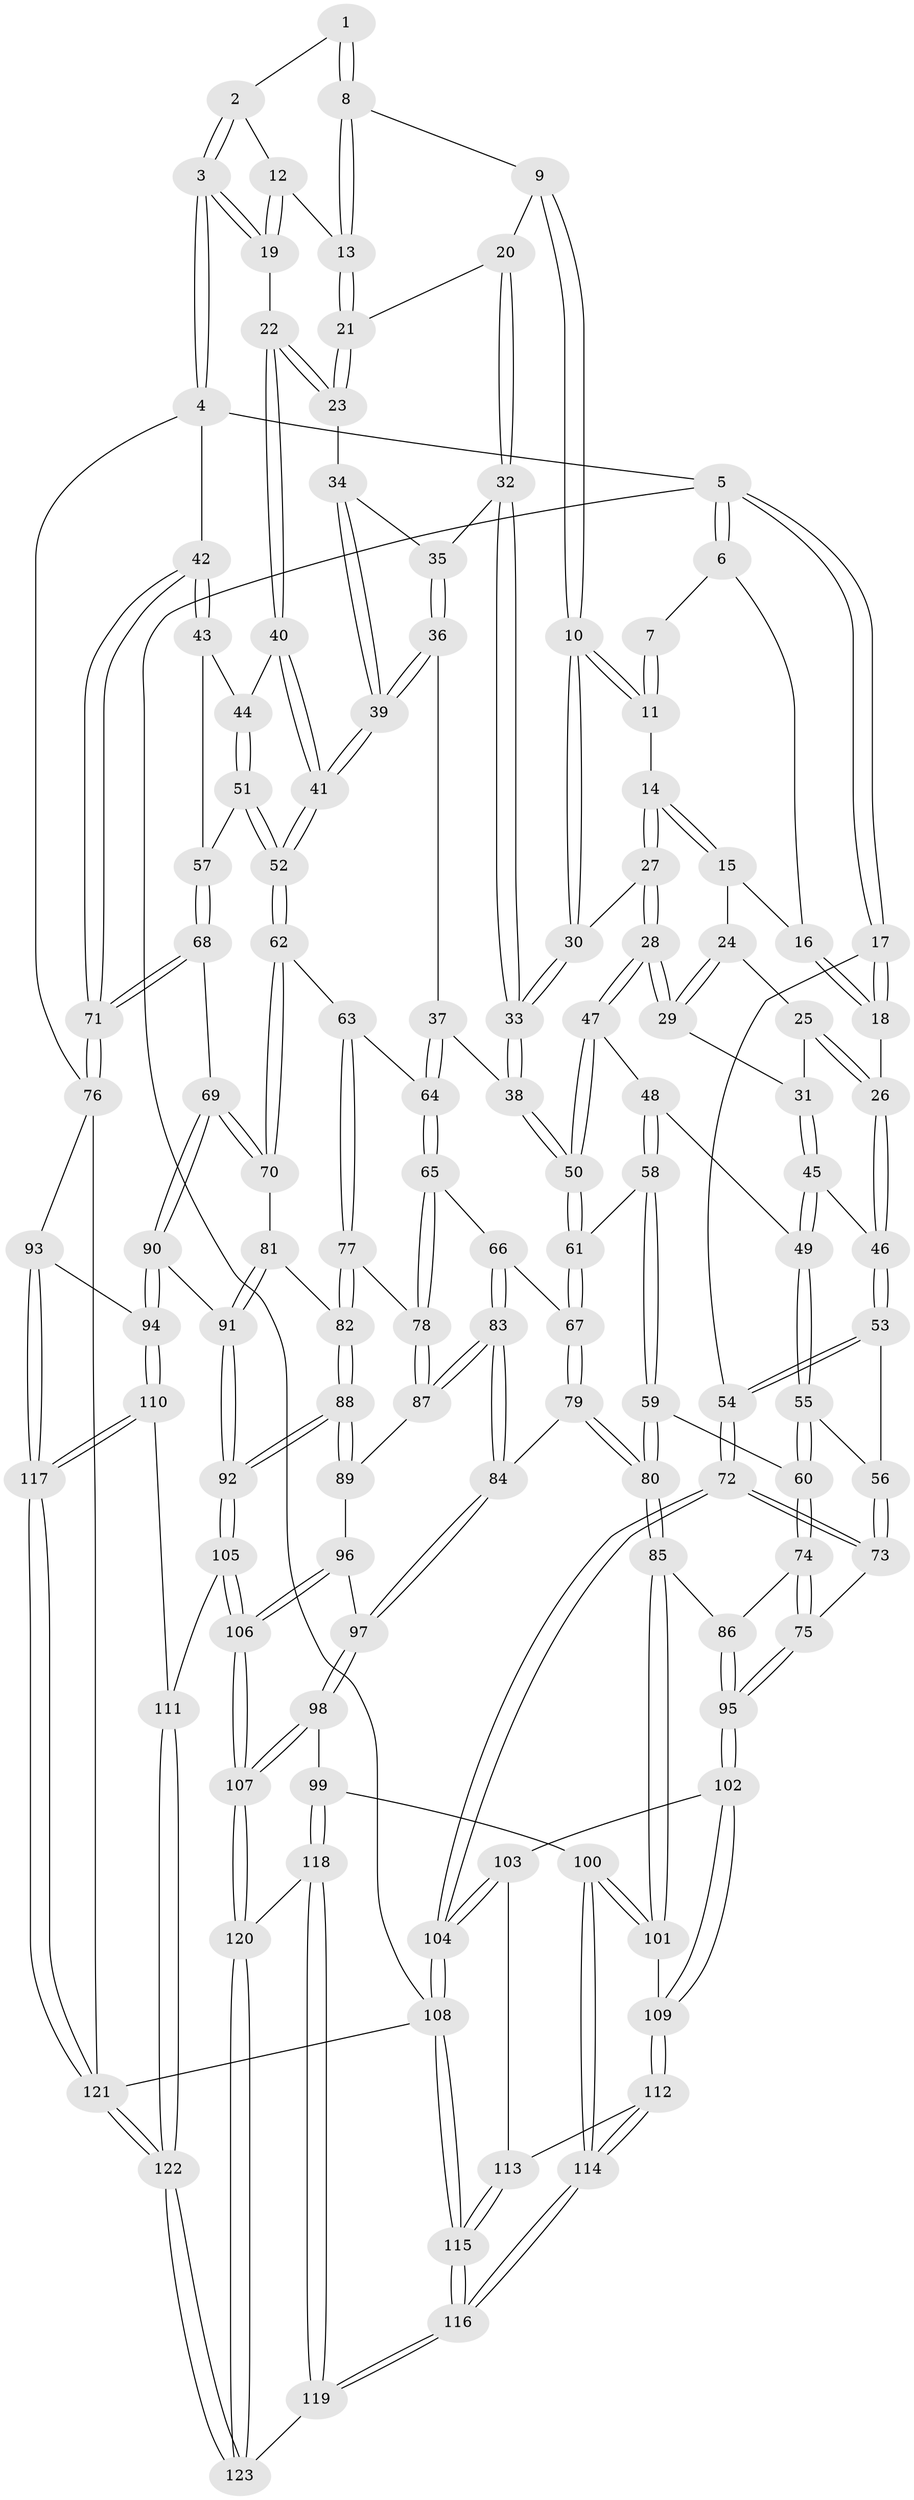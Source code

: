 // coarse degree distribution, {3: 0.10526315789473684, 4: 0.4605263157894737, 6: 0.11842105263157894, 5: 0.3026315789473684, 7: 0.013157894736842105}
// Generated by graph-tools (version 1.1) at 2025/52/02/27/25 19:52:36]
// undirected, 123 vertices, 304 edges
graph export_dot {
graph [start="1"]
  node [color=gray90,style=filled];
  1 [pos="+0.5777013421021429+0"];
  2 [pos="+0.6852542626560293+0"];
  3 [pos="+1+0"];
  4 [pos="+1+0"];
  5 [pos="+0+0"];
  6 [pos="+0.23731536931776695+0"];
  7 [pos="+0.5149719978641142+0"];
  8 [pos="+0.5822384701646219+0"];
  9 [pos="+0.5831037035486787+0"];
  10 [pos="+0.49287308312713335+0.13153812390744396"];
  11 [pos="+0.4539292830879745+0.04612851818008811"];
  12 [pos="+0.7187474206090174+0.015679034528894038"];
  13 [pos="+0.6759783478026133+0.05460892467051177"];
  14 [pos="+0.36818517831515346+0.05272771671630906"];
  15 [pos="+0.27108589517452375+0"];
  16 [pos="+0.23675506762186388+0"];
  17 [pos="+0+0.1310579264992798"];
  18 [pos="+0.07554804988218432+0.10967255421189191"];
  19 [pos="+0.7742154229812833+0.11416680887533316"];
  20 [pos="+0.627061453149065+0.0837929211600932"];
  21 [pos="+0.6570117638069682+0.08192421219198014"];
  22 [pos="+0.770997693960176+0.125461386368996"];
  23 [pos="+0.741229661423852+0.12216998226146117"];
  24 [pos="+0.2614802090258639+0"];
  25 [pos="+0.25364198392356757+0.0086814045958342"];
  26 [pos="+0.1752470066087193+0.1775324905408148"];
  27 [pos="+0.37466364753670706+0.15241666689516994"];
  28 [pos="+0.3523228873122798+0.1679005066174255"];
  29 [pos="+0.34291571730716186+0.16603523996373454"];
  30 [pos="+0.49325190582999867+0.146776823914404"];
  31 [pos="+0.3030410828208962+0.16710617123661153"];
  32 [pos="+0.6100599262924723+0.116752867904737"];
  33 [pos="+0.5217972797899025+0.17598646484447292"];
  34 [pos="+0.6647915945514582+0.15365675509181612"];
  35 [pos="+0.649851175932136+0.14819039042741905"];
  36 [pos="+0.6072917863000965+0.263571640126317"];
  37 [pos="+0.5502723951329032+0.25331601110204477"];
  38 [pos="+0.5395011397742686+0.24942461044140363"];
  39 [pos="+0.6809535343100945+0.283806228922271"];
  40 [pos="+0.7817518827847112+0.15711402407854394"];
  41 [pos="+0.6930758675891834+0.2894250734158413"];
  42 [pos="+1+0.10999832993247516"];
  43 [pos="+0.9708850313302422+0.19209198265104496"];
  44 [pos="+0.8087992551335328+0.16891888566168342"];
  45 [pos="+0.1948590635896957+0.18724779300518649"];
  46 [pos="+0.17856920422332442+0.18416615293297997"];
  47 [pos="+0.3528316538894215+0.1726647409836024"];
  48 [pos="+0.3539274620686521+0.2654161492903748"];
  49 [pos="+0.28165618193242836+0.27723533811324635"];
  50 [pos="+0.49218722638139367+0.29386082136892083"];
  51 [pos="+0.8437739024105427+0.3231751879544384"];
  52 [pos="+0.707818390392623+0.3174676438840704"];
  53 [pos="+0.17752249266774678+0.18657561597393627"];
  54 [pos="+0+0.384855180305688"];
  55 [pos="+0.24941703108167204+0.3813603398874438"];
  56 [pos="+0.16026771306909288+0.3393635546191912"];
  57 [pos="+0.8495020725769433+0.32504040591626054"];
  58 [pos="+0.4283784766324863+0.3588501464256681"];
  59 [pos="+0.3693100563664275+0.39859622963744856"];
  60 [pos="+0.25828608043431256+0.39173556852837466"];
  61 [pos="+0.4331612071225357+0.3585495228384545"];
  62 [pos="+0.6966587068962755+0.38879729912232025"];
  63 [pos="+0.6637063288899357+0.4002725147331478"];
  64 [pos="+0.5882472527445255+0.3993651519302487"];
  65 [pos="+0.5174304553523369+0.43743290857390404"];
  66 [pos="+0.48446416416772936+0.4132105390609701"];
  67 [pos="+0.4441157572833755+0.37121234904922135"];
  68 [pos="+0.9027067584719791+0.4233321138098033"];
  69 [pos="+0.8836380785909008+0.45913299443680383"];
  70 [pos="+0.7329556124939057+0.4612372652425548"];
  71 [pos="+1+0.3322841197969182"];
  72 [pos="+0+0.41500645966833855"];
  73 [pos="+0+0.4309307461722015"];
  74 [pos="+0.22150863894067535+0.49376804076358616"];
  75 [pos="+0.09523254996290613+0.5079662212560166"];
  76 [pos="+1+0.680811584435392"];
  77 [pos="+0.6035902252841343+0.4722287883211243"];
  78 [pos="+0.5358643225232116+0.47814428345257476"];
  79 [pos="+0.42541471965369393+0.5515579051436519"];
  80 [pos="+0.3587119914606316+0.5349624580332312"];
  81 [pos="+0.7318639803358999+0.4643834365725606"];
  82 [pos="+0.6485532874214668+0.5179061434993408"];
  83 [pos="+0.42780700680656675+0.5522043225672186"];
  84 [pos="+0.4275922697972904+0.5523193038093588"];
  85 [pos="+0.29763783706022817+0.5786639597589358"];
  86 [pos="+0.2477311409052223+0.5262296044554181"];
  87 [pos="+0.5333389551596281+0.523813249040044"];
  88 [pos="+0.6090827522525412+0.5973027648227515"];
  89 [pos="+0.5389950483184035+0.5327120317938359"];
  90 [pos="+0.906687542008767+0.5730680863680718"];
  91 [pos="+0.7540089567227376+0.60879347601174"];
  92 [pos="+0.6532878130453527+0.7397374340378404"];
  93 [pos="+1+0.6828373149899587"];
  94 [pos="+0.9780158602769204+0.6391956676085045"];
  95 [pos="+0.13192511204443957+0.6185778760106639"];
  96 [pos="+0.49163735169065975+0.6064217554771685"];
  97 [pos="+0.43847580920786133+0.5855575118586257"];
  98 [pos="+0.4053014689419217+0.7695488881462872"];
  99 [pos="+0.3998322450361149+0.7701206395109393"];
  100 [pos="+0.3998155558187275+0.7701205732580584"];
  101 [pos="+0.28165809435313066+0.6722524516649657"];
  102 [pos="+0.1489376454677392+0.687017380288459"];
  103 [pos="+0.12459654080256118+0.6930796275825462"];
  104 [pos="+0+0.6795508920538179"];
  105 [pos="+0.6509305537907405+0.7519837728249946"];
  106 [pos="+0.582772330183962+0.782624140648367"];
  107 [pos="+0.5679344587011762+0.7919147512432343"];
  108 [pos="+0+1"];
  109 [pos="+0.1700379838239873+0.6957627579853536"];
  110 [pos="+0.741958821520124+0.7880732006870657"];
  111 [pos="+0.6893630753724276+0.7721818407518891"];
  112 [pos="+0.17283404594428495+0.8299796202315108"];
  113 [pos="+0.0727590285756128+0.79201384139462"];
  114 [pos="+0.18756395345915977+1"];
  115 [pos="+0+1"];
  116 [pos="+0.09257108814047482+1"];
  117 [pos="+0.8625770686552462+0.888469461167977"];
  118 [pos="+0.4257828817263456+1"];
  119 [pos="+0.4126874109392333+1"];
  120 [pos="+0.5657433341629416+0.8134022702325813"];
  121 [pos="+0.9966771618822423+1"];
  122 [pos="+0.7468046742210189+1"];
  123 [pos="+0.7208970837990499+1"];
  1 -- 2;
  1 -- 8;
  1 -- 8;
  2 -- 3;
  2 -- 3;
  2 -- 12;
  3 -- 4;
  3 -- 4;
  3 -- 19;
  3 -- 19;
  4 -- 5;
  4 -- 42;
  4 -- 76;
  5 -- 6;
  5 -- 6;
  5 -- 17;
  5 -- 17;
  5 -- 108;
  6 -- 7;
  6 -- 16;
  7 -- 11;
  7 -- 11;
  8 -- 9;
  8 -- 13;
  8 -- 13;
  9 -- 10;
  9 -- 10;
  9 -- 20;
  10 -- 11;
  10 -- 11;
  10 -- 30;
  10 -- 30;
  11 -- 14;
  12 -- 13;
  12 -- 19;
  12 -- 19;
  13 -- 21;
  13 -- 21;
  14 -- 15;
  14 -- 15;
  14 -- 27;
  14 -- 27;
  15 -- 16;
  15 -- 24;
  16 -- 18;
  16 -- 18;
  17 -- 18;
  17 -- 18;
  17 -- 54;
  18 -- 26;
  19 -- 22;
  20 -- 21;
  20 -- 32;
  20 -- 32;
  21 -- 23;
  21 -- 23;
  22 -- 23;
  22 -- 23;
  22 -- 40;
  22 -- 40;
  23 -- 34;
  24 -- 25;
  24 -- 29;
  24 -- 29;
  25 -- 26;
  25 -- 26;
  25 -- 31;
  26 -- 46;
  26 -- 46;
  27 -- 28;
  27 -- 28;
  27 -- 30;
  28 -- 29;
  28 -- 29;
  28 -- 47;
  28 -- 47;
  29 -- 31;
  30 -- 33;
  30 -- 33;
  31 -- 45;
  31 -- 45;
  32 -- 33;
  32 -- 33;
  32 -- 35;
  33 -- 38;
  33 -- 38;
  34 -- 35;
  34 -- 39;
  34 -- 39;
  35 -- 36;
  35 -- 36;
  36 -- 37;
  36 -- 39;
  36 -- 39;
  37 -- 38;
  37 -- 64;
  37 -- 64;
  38 -- 50;
  38 -- 50;
  39 -- 41;
  39 -- 41;
  40 -- 41;
  40 -- 41;
  40 -- 44;
  41 -- 52;
  41 -- 52;
  42 -- 43;
  42 -- 43;
  42 -- 71;
  42 -- 71;
  43 -- 44;
  43 -- 57;
  44 -- 51;
  44 -- 51;
  45 -- 46;
  45 -- 49;
  45 -- 49;
  46 -- 53;
  46 -- 53;
  47 -- 48;
  47 -- 50;
  47 -- 50;
  48 -- 49;
  48 -- 58;
  48 -- 58;
  49 -- 55;
  49 -- 55;
  50 -- 61;
  50 -- 61;
  51 -- 52;
  51 -- 52;
  51 -- 57;
  52 -- 62;
  52 -- 62;
  53 -- 54;
  53 -- 54;
  53 -- 56;
  54 -- 72;
  54 -- 72;
  55 -- 56;
  55 -- 60;
  55 -- 60;
  56 -- 73;
  56 -- 73;
  57 -- 68;
  57 -- 68;
  58 -- 59;
  58 -- 59;
  58 -- 61;
  59 -- 60;
  59 -- 80;
  59 -- 80;
  60 -- 74;
  60 -- 74;
  61 -- 67;
  61 -- 67;
  62 -- 63;
  62 -- 70;
  62 -- 70;
  63 -- 64;
  63 -- 77;
  63 -- 77;
  64 -- 65;
  64 -- 65;
  65 -- 66;
  65 -- 78;
  65 -- 78;
  66 -- 67;
  66 -- 83;
  66 -- 83;
  67 -- 79;
  67 -- 79;
  68 -- 69;
  68 -- 71;
  68 -- 71;
  69 -- 70;
  69 -- 70;
  69 -- 90;
  69 -- 90;
  70 -- 81;
  71 -- 76;
  71 -- 76;
  72 -- 73;
  72 -- 73;
  72 -- 104;
  72 -- 104;
  73 -- 75;
  74 -- 75;
  74 -- 75;
  74 -- 86;
  75 -- 95;
  75 -- 95;
  76 -- 93;
  76 -- 121;
  77 -- 78;
  77 -- 82;
  77 -- 82;
  78 -- 87;
  78 -- 87;
  79 -- 80;
  79 -- 80;
  79 -- 84;
  80 -- 85;
  80 -- 85;
  81 -- 82;
  81 -- 91;
  81 -- 91;
  82 -- 88;
  82 -- 88;
  83 -- 84;
  83 -- 84;
  83 -- 87;
  83 -- 87;
  84 -- 97;
  84 -- 97;
  85 -- 86;
  85 -- 101;
  85 -- 101;
  86 -- 95;
  86 -- 95;
  87 -- 89;
  88 -- 89;
  88 -- 89;
  88 -- 92;
  88 -- 92;
  89 -- 96;
  90 -- 91;
  90 -- 94;
  90 -- 94;
  91 -- 92;
  91 -- 92;
  92 -- 105;
  92 -- 105;
  93 -- 94;
  93 -- 117;
  93 -- 117;
  94 -- 110;
  94 -- 110;
  95 -- 102;
  95 -- 102;
  96 -- 97;
  96 -- 106;
  96 -- 106;
  97 -- 98;
  97 -- 98;
  98 -- 99;
  98 -- 107;
  98 -- 107;
  99 -- 100;
  99 -- 118;
  99 -- 118;
  100 -- 101;
  100 -- 101;
  100 -- 114;
  100 -- 114;
  101 -- 109;
  102 -- 103;
  102 -- 109;
  102 -- 109;
  103 -- 104;
  103 -- 104;
  103 -- 113;
  104 -- 108;
  104 -- 108;
  105 -- 106;
  105 -- 106;
  105 -- 111;
  106 -- 107;
  106 -- 107;
  107 -- 120;
  107 -- 120;
  108 -- 115;
  108 -- 115;
  108 -- 121;
  109 -- 112;
  109 -- 112;
  110 -- 111;
  110 -- 117;
  110 -- 117;
  111 -- 122;
  111 -- 122;
  112 -- 113;
  112 -- 114;
  112 -- 114;
  113 -- 115;
  113 -- 115;
  114 -- 116;
  114 -- 116;
  115 -- 116;
  115 -- 116;
  116 -- 119;
  116 -- 119;
  117 -- 121;
  117 -- 121;
  118 -- 119;
  118 -- 119;
  118 -- 120;
  119 -- 123;
  120 -- 123;
  120 -- 123;
  121 -- 122;
  121 -- 122;
  122 -- 123;
  122 -- 123;
}
